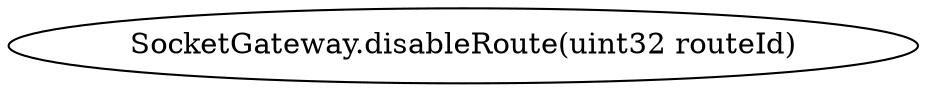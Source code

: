 digraph "" {
	graph [bb="0,0,371.76,36"];
	node [label="\N"];
	"SocketGateway.disableRoute(uint32 routeId)"	 [height=0.5,
		pos="185.88,18",
		width=5.1633];
}
